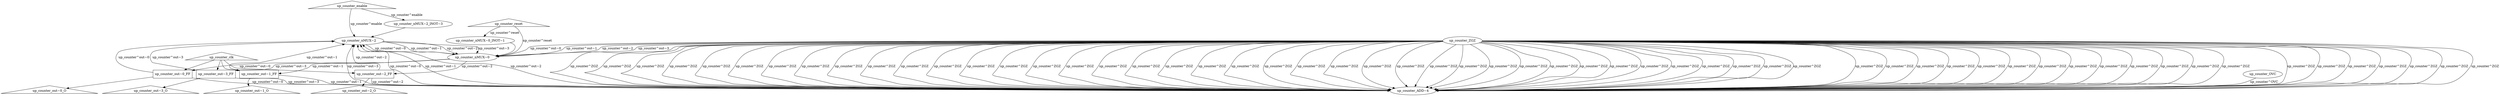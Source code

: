 digraph G {
	ranksep=.25;
	"up_counter_enable" [shape=triangle];
	"up_counter_enable" -> "up_counter_nMUX~2"[label="up_counter^enable"];
	"up_counter_nMUX~2"
	"up_counter_nMUX~2" -> "up_counter_nMUX~0"[label="up_counter^out~0"];
	"up_counter_nMUX~0"
	"up_counter_nMUX~0" -> "up_counter_out~0_FF"[label="up_counter^out~0"];
	"up_counter_out~0_FF" [shape=box];
	"up_counter_out~0_FF" -> "up_counter_ADD~4"[label="up_counter^out~0"];
	"up_counter_ADD~4"
	"up_counter_ADD~4" -> "up_counter_nMUX~2"[label="up_counter^out~0"];
	"up_counter_ADD~4" -> "up_counter_nMUX~2"[label="up_counter^out~1"];
	"up_counter_ADD~4" -> "up_counter_nMUX~2"[label="up_counter^out~2"];
	"up_counter_ADD~4" -> "up_counter_nMUX~2"[label="up_counter^out~3"];
	"up_counter_out~0_FF" -> "up_counter_nMUX~2"[label="up_counter^out~0"];
	"up_counter_out~0_FF" -> "up_counter_out~0_O";
	"up_counter_out~0_O" [shape=triangle];
	"up_counter_nMUX~0" -> "up_counter_out~1_FF"[label="up_counter^out~1"];
	"up_counter_out~1_FF" [shape=box];
	"up_counter_out~1_FF" -> "up_counter_ADD~4"[label="up_counter^out~1"];
	"up_counter_out~1_FF" -> "up_counter_nMUX~2"[label="up_counter^out~1"];
	"up_counter_out~1_FF" -> "up_counter_out~1_O";
	"up_counter_out~1_O" [shape=triangle];
	"up_counter_nMUX~0" -> "up_counter_out~2_FF"[label="up_counter^out~2"];
	"up_counter_out~2_FF" [shape=box];
	"up_counter_out~2_FF" -> "up_counter_ADD~4"[label="up_counter^out~2"];
	"up_counter_out~2_FF" -> "up_counter_nMUX~2"[label="up_counter^out~2"];
	"up_counter_out~2_FF" -> "up_counter_out~2_O";
	"up_counter_out~2_O" [shape=triangle];
	"up_counter_nMUX~0" -> "up_counter_out~3_FF"[label="up_counter^out~3"];
	"up_counter_out~3_FF" [shape=box];
	"up_counter_out~3_FF" -> "up_counter_ADD~4"[label="up_counter^out~3"];
	"up_counter_out~3_FF" -> "up_counter_nMUX~2"[label="up_counter^out~3"];
	"up_counter_out~3_FF" -> "up_counter_out~3_O";
	"up_counter_out~3_O" [shape=triangle];
	"up_counter_nMUX~2" -> "up_counter_nMUX~0"[label="up_counter^out~1"];
	"up_counter_nMUX~2" -> "up_counter_nMUX~0"[label="up_counter^out~2"];
	"up_counter_nMUX~2" -> "up_counter_nMUX~0"[label="up_counter^out~3"];
	"up_counter_enable" -> "up_counter_nMUX~2_lNOT~3"[label="up_counter^enable"];
	"up_counter_nMUX~2_lNOT~3"
	"up_counter_nMUX~2_lNOT~3" -> "up_counter_nMUX~2";
	"up_counter_clk" [shape=triangle];
	"up_counter_clk" -> "up_counter_out~0_FF";
	"up_counter_clk" -> "up_counter_out~1_FF";
	"up_counter_clk" -> "up_counter_out~2_FF";
	"up_counter_clk" -> "up_counter_out~3_FF";
	"up_counter_reset" [shape=triangle];
	"up_counter_reset" -> "up_counter_nMUX~0"[label="up_counter^reset"];
	"up_counter_reset" -> "up_counter_nMUX~0_lNOT~1"[label="up_counter^reset"];
	"up_counter_nMUX~0_lNOT~1"
	"up_counter_nMUX~0_lNOT~1" -> "up_counter_nMUX~0";
	"up_counter_ZGZ"
	"up_counter_ZGZ" -> "up_counter_nMUX~0"[label="up_counter^out~0"];
	"up_counter_ZGZ" -> "up_counter_nMUX~0"[label="up_counter^out~1"];
	"up_counter_ZGZ" -> "up_counter_nMUX~0"[label="up_counter^out~2"];
	"up_counter_ZGZ" -> "up_counter_nMUX~0"[label="up_counter^out~3"];
	"up_counter_ZGZ" -> "up_counter_ADD~4"[label="up_counter^ZGZ"];
	"up_counter_ZGZ" -> "up_counter_ADD~4"[label="up_counter^ZGZ"];
	"up_counter_ZGZ" -> "up_counter_ADD~4"[label="up_counter^ZGZ"];
	"up_counter_ZGZ" -> "up_counter_ADD~4"[label="up_counter^ZGZ"];
	"up_counter_ZGZ" -> "up_counter_ADD~4"[label="up_counter^ZGZ"];
	"up_counter_ZGZ" -> "up_counter_ADD~4"[label="up_counter^ZGZ"];
	"up_counter_ZGZ" -> "up_counter_ADD~4"[label="up_counter^ZGZ"];
	"up_counter_ZGZ" -> "up_counter_ADD~4"[label="up_counter^ZGZ"];
	"up_counter_ZGZ" -> "up_counter_ADD~4"[label="up_counter^ZGZ"];
	"up_counter_ZGZ" -> "up_counter_ADD~4"[label="up_counter^ZGZ"];
	"up_counter_ZGZ" -> "up_counter_ADD~4"[label="up_counter^ZGZ"];
	"up_counter_ZGZ" -> "up_counter_ADD~4"[label="up_counter^ZGZ"];
	"up_counter_ZGZ" -> "up_counter_ADD~4"[label="up_counter^ZGZ"];
	"up_counter_ZGZ" -> "up_counter_ADD~4"[label="up_counter^ZGZ"];
	"up_counter_ZGZ" -> "up_counter_ADD~4"[label="up_counter^ZGZ"];
	"up_counter_ZGZ" -> "up_counter_ADD~4"[label="up_counter^ZGZ"];
	"up_counter_ZGZ" -> "up_counter_ADD~4"[label="up_counter^ZGZ"];
	"up_counter_ZGZ" -> "up_counter_ADD~4"[label="up_counter^ZGZ"];
	"up_counter_ZGZ" -> "up_counter_ADD~4"[label="up_counter^ZGZ"];
	"up_counter_ZGZ" -> "up_counter_ADD~4"[label="up_counter^ZGZ"];
	"up_counter_ZGZ" -> "up_counter_ADD~4"[label="up_counter^ZGZ"];
	"up_counter_ZGZ" -> "up_counter_ADD~4"[label="up_counter^ZGZ"];
	"up_counter_ZGZ" -> "up_counter_ADD~4"[label="up_counter^ZGZ"];
	"up_counter_ZGZ" -> "up_counter_ADD~4"[label="up_counter^ZGZ"];
	"up_counter_ZGZ" -> "up_counter_ADD~4"[label="up_counter^ZGZ"];
	"up_counter_ZGZ" -> "up_counter_ADD~4"[label="up_counter^ZGZ"];
	"up_counter_ZGZ" -> "up_counter_ADD~4"[label="up_counter^ZGZ"];
	"up_counter_ZGZ" -> "up_counter_ADD~4"[label="up_counter^ZGZ"];
	"up_counter_ZGZ" -> "up_counter_ADD~4"[label="up_counter^ZGZ"];
	"up_counter_ZGZ" -> "up_counter_ADD~4"[label="up_counter^ZGZ"];
	"up_counter_ZGZ" -> "up_counter_ADD~4"[label="up_counter^ZGZ"];
	"up_counter_ZGZ" -> "up_counter_ADD~4"[label="up_counter^ZGZ"];
	"up_counter_ZGZ" -> "up_counter_ADD~4"[label="up_counter^ZGZ"];
	"up_counter_ZGZ" -> "up_counter_ADD~4"[label="up_counter^ZGZ"];
	"up_counter_ZGZ" -> "up_counter_ADD~4"[label="up_counter^ZGZ"];
	"up_counter_ZGZ" -> "up_counter_ADD~4"[label="up_counter^ZGZ"];
	"up_counter_ZGZ" -> "up_counter_ADD~4"[label="up_counter^ZGZ"];
	"up_counter_ZGZ" -> "up_counter_ADD~4"[label="up_counter^ZGZ"];
	"up_counter_ZGZ" -> "up_counter_ADD~4"[label="up_counter^ZGZ"];
	"up_counter_ZGZ" -> "up_counter_ADD~4"[label="up_counter^ZGZ"];
	"up_counter_ZGZ" -> "up_counter_ADD~4"[label="up_counter^ZGZ"];
	"up_counter_ZGZ" -> "up_counter_ADD~4"[label="up_counter^ZGZ"];
	"up_counter_ZGZ" -> "up_counter_ADD~4"[label="up_counter^ZGZ"];
	"up_counter_ZGZ" -> "up_counter_ADD~4"[label="up_counter^ZGZ"];
	"up_counter_ZGZ" -> "up_counter_ADD~4"[label="up_counter^ZGZ"];
	"up_counter_ZGZ" -> "up_counter_ADD~4"[label="up_counter^ZGZ"];
	"up_counter_ZGZ" -> "up_counter_ADD~4"[label="up_counter^ZGZ"];
	"up_counter_ZGZ" -> "up_counter_ADD~4"[label="up_counter^ZGZ"];
	"up_counter_ZGZ" -> "up_counter_ADD~4"[label="up_counter^ZGZ"];
	"up_counter_ZGZ" -> "up_counter_ADD~4"[label="up_counter^ZGZ"];
	"up_counter_ZGZ" -> "up_counter_ADD~4"[label="up_counter^ZGZ"];
	"up_counter_ZGZ" -> "up_counter_ADD~4"[label="up_counter^ZGZ"];
	"up_counter_ZGZ" -> "up_counter_ADD~4"[label="up_counter^ZGZ"];
	"up_counter_ZGZ" -> "up_counter_ADD~4"[label="up_counter^ZGZ"];
	"up_counter_ZGZ" -> "up_counter_ADD~4"[label="up_counter^ZGZ"];
	"up_counter_ZGZ" -> "up_counter_ADD~4"[label="up_counter^ZGZ"];
	"up_counter_ZGZ" -> "up_counter_ADD~4"[label="up_counter^ZGZ"];
	"up_counter_ZGZ" -> "up_counter_ADD~4"[label="up_counter^ZGZ"];
	"up_counter_ZGZ" -> "up_counter_ADD~4"[label="up_counter^ZGZ"];
	"up_counter_OVC"
	"up_counter_OVC" -> "up_counter_ADD~4"[label="up_counter^OVC"];
}
